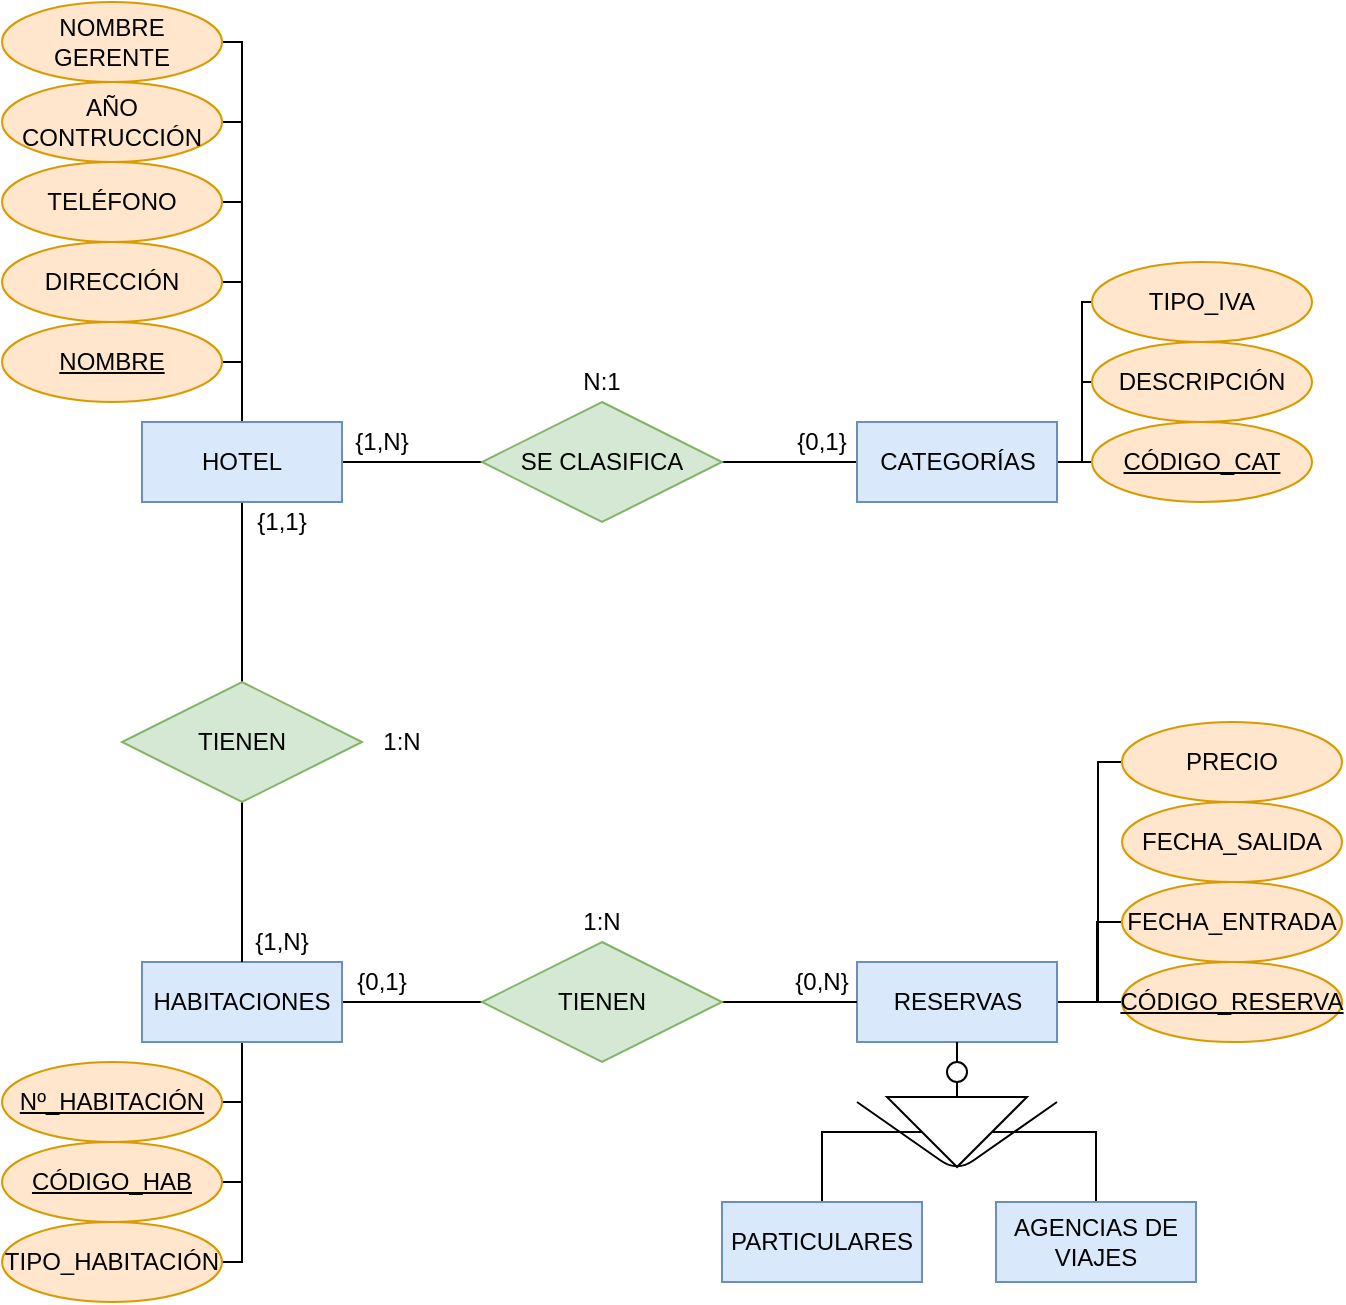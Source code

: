 <mxfile version="13.9.1" type="github">
  <diagram id="jTZtbaq6-RKdwBt1InK6" name="Page-1">
    <mxGraphModel dx="846" dy="904" grid="1" gridSize="10" guides="1" tooltips="1" connect="1" arrows="1" fold="1" page="1" pageScale="1" pageWidth="827" pageHeight="1169" math="0" shadow="0">
      <root>
        <mxCell id="0" />
        <mxCell id="1" parent="0" />
        <mxCell id="QYwv-Z30rqu74ymwgscC-22" style="edgeStyle=orthogonalEdgeStyle;rounded=0;orthogonalLoop=1;jettySize=auto;html=1;exitX=1;exitY=0.5;exitDx=0;exitDy=0;entryX=0;entryY=0.5;entryDx=0;entryDy=0;endArrow=none;endFill=0;" edge="1" parent="1" source="QYwv-Z30rqu74ymwgscC-1" target="QYwv-Z30rqu74ymwgscC-2">
          <mxGeometry relative="1" as="geometry" />
        </mxCell>
        <mxCell id="QYwv-Z30rqu74ymwgscC-24" style="edgeStyle=orthogonalEdgeStyle;rounded=0;orthogonalLoop=1;jettySize=auto;html=1;exitX=0.5;exitY=1;exitDx=0;exitDy=0;entryX=0.5;entryY=0;entryDx=0;entryDy=0;endArrow=none;endFill=0;" edge="1" parent="1" source="QYwv-Z30rqu74ymwgscC-1" target="QYwv-Z30rqu74ymwgscC-8">
          <mxGeometry relative="1" as="geometry" />
        </mxCell>
        <mxCell id="QYwv-Z30rqu74ymwgscC-33" style="edgeStyle=orthogonalEdgeStyle;rounded=0;orthogonalLoop=1;jettySize=auto;html=1;exitX=0.5;exitY=0;exitDx=0;exitDy=0;entryX=1;entryY=0.5;entryDx=0;entryDy=0;endArrow=none;endFill=0;" edge="1" parent="1" source="QYwv-Z30rqu74ymwgscC-1" target="QYwv-Z30rqu74ymwgscC-32">
          <mxGeometry relative="1" as="geometry">
            <Array as="points">
              <mxPoint x="1100" y="20" />
            </Array>
          </mxGeometry>
        </mxCell>
        <mxCell id="QYwv-Z30rqu74ymwgscC-34" style="edgeStyle=orthogonalEdgeStyle;rounded=0;orthogonalLoop=1;jettySize=auto;html=1;exitX=0.5;exitY=0;exitDx=0;exitDy=0;entryX=1;entryY=0.5;entryDx=0;entryDy=0;endArrow=none;endFill=0;" edge="1" parent="1" source="QYwv-Z30rqu74ymwgscC-1" target="QYwv-Z30rqu74ymwgscC-31">
          <mxGeometry relative="1" as="geometry">
            <Array as="points">
              <mxPoint x="1100" y="60" />
            </Array>
          </mxGeometry>
        </mxCell>
        <mxCell id="QYwv-Z30rqu74ymwgscC-35" style="edgeStyle=orthogonalEdgeStyle;rounded=0;orthogonalLoop=1;jettySize=auto;html=1;exitX=0.5;exitY=0;exitDx=0;exitDy=0;entryX=1;entryY=0.5;entryDx=0;entryDy=0;endArrow=none;endFill=0;" edge="1" parent="1" source="QYwv-Z30rqu74ymwgscC-1" target="QYwv-Z30rqu74ymwgscC-30">
          <mxGeometry relative="1" as="geometry">
            <Array as="points">
              <mxPoint x="1100" y="100" />
            </Array>
          </mxGeometry>
        </mxCell>
        <mxCell id="QYwv-Z30rqu74ymwgscC-36" style="edgeStyle=orthogonalEdgeStyle;rounded=0;orthogonalLoop=1;jettySize=auto;html=1;exitX=0.5;exitY=0;exitDx=0;exitDy=0;entryX=1;entryY=0.5;entryDx=0;entryDy=0;endArrow=none;endFill=0;" edge="1" parent="1" source="QYwv-Z30rqu74ymwgscC-1" target="QYwv-Z30rqu74ymwgscC-4">
          <mxGeometry relative="1" as="geometry">
            <Array as="points">
              <mxPoint x="1100" y="140" />
            </Array>
          </mxGeometry>
        </mxCell>
        <mxCell id="QYwv-Z30rqu74ymwgscC-38" style="edgeStyle=orthogonalEdgeStyle;rounded=0;orthogonalLoop=1;jettySize=auto;html=1;exitX=0.5;exitY=0;exitDx=0;exitDy=0;entryX=1;entryY=0.5;entryDx=0;entryDy=0;endArrow=none;endFill=0;" edge="1" parent="1" source="QYwv-Z30rqu74ymwgscC-1" target="QYwv-Z30rqu74ymwgscC-3">
          <mxGeometry relative="1" as="geometry">
            <Array as="points">
              <mxPoint x="1100" y="180" />
            </Array>
          </mxGeometry>
        </mxCell>
        <mxCell id="QYwv-Z30rqu74ymwgscC-1" value="HOTEL" style="whiteSpace=wrap;html=1;align=center;fillColor=#dae8fc;strokeColor=#6c8ebf;" vertex="1" parent="1">
          <mxGeometry x="1050" y="210" width="100" height="40" as="geometry" />
        </mxCell>
        <mxCell id="QYwv-Z30rqu74ymwgscC-23" style="edgeStyle=orthogonalEdgeStyle;rounded=0;orthogonalLoop=1;jettySize=auto;html=1;exitX=1;exitY=0.5;exitDx=0;exitDy=0;endArrow=none;endFill=0;entryX=0;entryY=0.5;entryDx=0;entryDy=0;" edge="1" parent="1" source="QYwv-Z30rqu74ymwgscC-2" target="QYwv-Z30rqu74ymwgscC-5">
          <mxGeometry relative="1" as="geometry">
            <mxPoint x="1400" y="230" as="targetPoint" />
          </mxGeometry>
        </mxCell>
        <mxCell id="QYwv-Z30rqu74ymwgscC-2" value="SE CLASIFICA" style="shape=rhombus;perimeter=rhombusPerimeter;whiteSpace=wrap;html=1;align=center;fillColor=#d5e8d4;strokeColor=#82b366;" vertex="1" parent="1">
          <mxGeometry x="1220" y="200" width="120" height="60" as="geometry" />
        </mxCell>
        <mxCell id="QYwv-Z30rqu74ymwgscC-3" value="NOMBRE" style="ellipse;whiteSpace=wrap;html=1;align=center;fillColor=#ffe6cc;strokeColor=#d79b00;fontStyle=4" vertex="1" parent="1">
          <mxGeometry x="980" y="160" width="110" height="40" as="geometry" />
        </mxCell>
        <mxCell id="QYwv-Z30rqu74ymwgscC-4" value="DIRECCIÓN" style="ellipse;whiteSpace=wrap;html=1;align=center;fillColor=#ffe6cc;strokeColor=#d79b00;fontStyle=0" vertex="1" parent="1">
          <mxGeometry x="980" y="120" width="110" height="40" as="geometry" />
        </mxCell>
        <mxCell id="QYwv-Z30rqu74ymwgscC-42" style="edgeStyle=orthogonalEdgeStyle;rounded=0;orthogonalLoop=1;jettySize=auto;html=1;exitX=1;exitY=0.5;exitDx=0;exitDy=0;entryX=0;entryY=0.5;entryDx=0;entryDy=0;endArrow=none;endFill=0;" edge="1" parent="1" source="QYwv-Z30rqu74ymwgscC-5" target="QYwv-Z30rqu74ymwgscC-6">
          <mxGeometry relative="1" as="geometry" />
        </mxCell>
        <mxCell id="QYwv-Z30rqu74ymwgscC-43" style="edgeStyle=orthogonalEdgeStyle;rounded=0;orthogonalLoop=1;jettySize=auto;html=1;exitX=1;exitY=0.5;exitDx=0;exitDy=0;entryX=0;entryY=0.5;entryDx=0;entryDy=0;endArrow=none;endFill=0;" edge="1" parent="1" source="QYwv-Z30rqu74ymwgscC-5" target="QYwv-Z30rqu74ymwgscC-40">
          <mxGeometry relative="1" as="geometry">
            <Array as="points">
              <mxPoint x="1520" y="230" />
              <mxPoint x="1520" y="190" />
            </Array>
          </mxGeometry>
        </mxCell>
        <mxCell id="QYwv-Z30rqu74ymwgscC-44" style="edgeStyle=orthogonalEdgeStyle;rounded=0;orthogonalLoop=1;jettySize=auto;html=1;exitX=1;exitY=0.5;exitDx=0;exitDy=0;entryX=0;entryY=0.5;entryDx=0;entryDy=0;endArrow=none;endFill=0;" edge="1" parent="1" source="QYwv-Z30rqu74ymwgscC-5" target="QYwv-Z30rqu74ymwgscC-41">
          <mxGeometry relative="1" as="geometry">
            <Array as="points">
              <mxPoint x="1520" y="230" />
            </Array>
          </mxGeometry>
        </mxCell>
        <mxCell id="QYwv-Z30rqu74ymwgscC-5" value="CATEGORÍAS" style="whiteSpace=wrap;html=1;align=center;fillColor=#dae8fc;strokeColor=#6c8ebf;" vertex="1" parent="1">
          <mxGeometry x="1407.5" y="210" width="100" height="40" as="geometry" />
        </mxCell>
        <mxCell id="QYwv-Z30rqu74ymwgscC-6" value="CÓDIGO_CAT" style="ellipse;whiteSpace=wrap;html=1;align=center;fillColor=#ffe6cc;strokeColor=#d79b00;fontStyle=4" vertex="1" parent="1">
          <mxGeometry x="1525" y="210" width="110" height="40" as="geometry" />
        </mxCell>
        <mxCell id="QYwv-Z30rqu74ymwgscC-26" style="edgeStyle=orthogonalEdgeStyle;rounded=0;orthogonalLoop=1;jettySize=auto;html=1;exitX=1;exitY=0.5;exitDx=0;exitDy=0;entryX=0;entryY=0.5;entryDx=0;entryDy=0;endArrow=none;endFill=0;" edge="1" parent="1" source="QYwv-Z30rqu74ymwgscC-7" target="QYwv-Z30rqu74ymwgscC-12">
          <mxGeometry relative="1" as="geometry" />
        </mxCell>
        <mxCell id="QYwv-Z30rqu74ymwgscC-59" style="edgeStyle=orthogonalEdgeStyle;rounded=0;orthogonalLoop=1;jettySize=auto;html=1;exitX=0.5;exitY=1;exitDx=0;exitDy=0;entryX=1;entryY=0.5;entryDx=0;entryDy=0;endArrow=none;endFill=0;" edge="1" parent="1" source="QYwv-Z30rqu74ymwgscC-7" target="QYwv-Z30rqu74ymwgscC-9">
          <mxGeometry relative="1" as="geometry">
            <Array as="points">
              <mxPoint x="1100" y="550" />
            </Array>
          </mxGeometry>
        </mxCell>
        <mxCell id="QYwv-Z30rqu74ymwgscC-60" style="edgeStyle=orthogonalEdgeStyle;rounded=0;orthogonalLoop=1;jettySize=auto;html=1;exitX=0.5;exitY=1;exitDx=0;exitDy=0;entryX=1;entryY=0.5;entryDx=0;entryDy=0;endArrow=none;endFill=0;" edge="1" parent="1" source="QYwv-Z30rqu74ymwgscC-7" target="QYwv-Z30rqu74ymwgscC-10">
          <mxGeometry relative="1" as="geometry">
            <Array as="points">
              <mxPoint x="1100" y="590" />
            </Array>
          </mxGeometry>
        </mxCell>
        <mxCell id="QYwv-Z30rqu74ymwgscC-61" style="edgeStyle=orthogonalEdgeStyle;rounded=0;orthogonalLoop=1;jettySize=auto;html=1;exitX=0.5;exitY=1;exitDx=0;exitDy=0;entryX=1;entryY=0.5;entryDx=0;entryDy=0;endArrow=none;endFill=0;" edge="1" parent="1" source="QYwv-Z30rqu74ymwgscC-7" target="QYwv-Z30rqu74ymwgscC-58">
          <mxGeometry relative="1" as="geometry">
            <Array as="points">
              <mxPoint x="1100" y="630" />
            </Array>
          </mxGeometry>
        </mxCell>
        <mxCell id="QYwv-Z30rqu74ymwgscC-7" value="HABITACIONES" style="whiteSpace=wrap;html=1;align=center;fillColor=#dae8fc;strokeColor=#6c8ebf;" vertex="1" parent="1">
          <mxGeometry x="1050" y="480" width="100" height="40" as="geometry" />
        </mxCell>
        <mxCell id="QYwv-Z30rqu74ymwgscC-25" style="edgeStyle=orthogonalEdgeStyle;rounded=0;orthogonalLoop=1;jettySize=auto;html=1;exitX=0.5;exitY=1;exitDx=0;exitDy=0;entryX=0.5;entryY=0;entryDx=0;entryDy=0;endArrow=none;endFill=0;" edge="1" parent="1" source="QYwv-Z30rqu74ymwgscC-8" target="QYwv-Z30rqu74ymwgscC-7">
          <mxGeometry relative="1" as="geometry" />
        </mxCell>
        <mxCell id="QYwv-Z30rqu74ymwgscC-8" value="TIENEN" style="shape=rhombus;perimeter=rhombusPerimeter;whiteSpace=wrap;html=1;align=center;fillColor=#d5e8d4;strokeColor=#82b366;" vertex="1" parent="1">
          <mxGeometry x="1040" y="340" width="120" height="60" as="geometry" />
        </mxCell>
        <mxCell id="QYwv-Z30rqu74ymwgscC-9" value="Nº_HABITACIÓN" style="ellipse;whiteSpace=wrap;html=1;align=center;fillColor=#ffe6cc;strokeColor=#d79b00;fontStyle=4" vertex="1" parent="1">
          <mxGeometry x="980" y="530" width="110" height="40" as="geometry" />
        </mxCell>
        <mxCell id="QYwv-Z30rqu74ymwgscC-10" value="CÓDIGO_HAB" style="ellipse;whiteSpace=wrap;html=1;align=center;fillColor=#ffe6cc;strokeColor=#d79b00;fontStyle=4" vertex="1" parent="1">
          <mxGeometry x="980" y="570" width="110" height="40" as="geometry" />
        </mxCell>
        <mxCell id="QYwv-Z30rqu74ymwgscC-55" style="edgeStyle=orthogonalEdgeStyle;rounded=0;orthogonalLoop=1;jettySize=auto;html=1;exitX=1;exitY=0.5;exitDx=0;exitDy=0;entryX=0;entryY=0.5;entryDx=0;entryDy=0;endArrow=none;endFill=0;" edge="1" parent="1" source="QYwv-Z30rqu74ymwgscC-11" target="QYwv-Z30rqu74ymwgscC-51">
          <mxGeometry relative="1" as="geometry" />
        </mxCell>
        <mxCell id="QYwv-Z30rqu74ymwgscC-56" style="edgeStyle=orthogonalEdgeStyle;rounded=0;orthogonalLoop=1;jettySize=auto;html=1;exitX=1;exitY=0.5;exitDx=0;exitDy=0;entryX=0;entryY=0.5;entryDx=0;entryDy=0;endArrow=none;endFill=0;" edge="1" parent="1" source="QYwv-Z30rqu74ymwgscC-11" target="QYwv-Z30rqu74ymwgscC-52">
          <mxGeometry relative="1" as="geometry" />
        </mxCell>
        <mxCell id="QYwv-Z30rqu74ymwgscC-57" style="edgeStyle=orthogonalEdgeStyle;rounded=0;orthogonalLoop=1;jettySize=auto;html=1;exitX=1;exitY=0.5;exitDx=0;exitDy=0;entryX=0;entryY=0.5;entryDx=0;entryDy=0;endArrow=none;endFill=0;" edge="1" parent="1" source="QYwv-Z30rqu74ymwgscC-11" target="QYwv-Z30rqu74ymwgscC-54">
          <mxGeometry relative="1" as="geometry">
            <Array as="points">
              <mxPoint x="1528" y="500" />
              <mxPoint x="1528" y="380" />
            </Array>
          </mxGeometry>
        </mxCell>
        <mxCell id="QYwv-Z30rqu74ymwgscC-11" value="RESERVAS" style="whiteSpace=wrap;html=1;align=center;fillColor=#dae8fc;strokeColor=#6c8ebf;" vertex="1" parent="1">
          <mxGeometry x="1407.5" y="480" width="100" height="40" as="geometry" />
        </mxCell>
        <mxCell id="QYwv-Z30rqu74ymwgscC-27" style="edgeStyle=orthogonalEdgeStyle;rounded=0;orthogonalLoop=1;jettySize=auto;html=1;exitX=1;exitY=0.5;exitDx=0;exitDy=0;entryX=0;entryY=0.5;entryDx=0;entryDy=0;endArrow=none;endFill=0;" edge="1" parent="1" source="QYwv-Z30rqu74ymwgscC-12" target="QYwv-Z30rqu74ymwgscC-11">
          <mxGeometry relative="1" as="geometry" />
        </mxCell>
        <mxCell id="QYwv-Z30rqu74ymwgscC-12" value="TIENEN" style="shape=rhombus;perimeter=rhombusPerimeter;whiteSpace=wrap;html=1;align=center;fillColor=#d5e8d4;strokeColor=#82b366;" vertex="1" parent="1">
          <mxGeometry x="1220" y="470" width="120" height="60" as="geometry" />
        </mxCell>
        <mxCell id="QYwv-Z30rqu74ymwgscC-15" style="edgeStyle=orthogonalEdgeStyle;rounded=0;orthogonalLoop=1;jettySize=auto;html=1;exitX=0;exitY=0.5;exitDx=0;exitDy=0;entryX=0.5;entryY=1;entryDx=0;entryDy=0;endArrow=none;endFill=0;" edge="1" parent="1" source="QYwv-Z30rqu74ymwgscC-13" target="QYwv-Z30rqu74ymwgscC-14">
          <mxGeometry relative="1" as="geometry" />
        </mxCell>
        <mxCell id="QYwv-Z30rqu74ymwgscC-20" style="edgeStyle=orthogonalEdgeStyle;rounded=0;orthogonalLoop=1;jettySize=auto;html=1;exitX=0.5;exitY=1;exitDx=0;exitDy=0;entryX=0.5;entryY=0;entryDx=0;entryDy=0;endArrow=none;endFill=0;" edge="1" parent="1" source="QYwv-Z30rqu74ymwgscC-13" target="QYwv-Z30rqu74ymwgscC-18">
          <mxGeometry relative="1" as="geometry">
            <Array as="points">
              <mxPoint x="1390.5" y="565" />
            </Array>
          </mxGeometry>
        </mxCell>
        <mxCell id="QYwv-Z30rqu74ymwgscC-21" style="edgeStyle=orthogonalEdgeStyle;rounded=0;orthogonalLoop=1;jettySize=auto;html=1;exitX=0.5;exitY=0;exitDx=0;exitDy=0;entryX=0.5;entryY=0;entryDx=0;entryDy=0;endArrow=none;endFill=0;" edge="1" parent="1" source="QYwv-Z30rqu74ymwgscC-13" target="QYwv-Z30rqu74ymwgscC-19">
          <mxGeometry relative="1" as="geometry">
            <Array as="points">
              <mxPoint x="1527.5" y="565" />
            </Array>
          </mxGeometry>
        </mxCell>
        <mxCell id="QYwv-Z30rqu74ymwgscC-13" value="" style="triangle;whiteSpace=wrap;html=1;rotation=90;" vertex="1" parent="1">
          <mxGeometry x="1440" y="530" width="35" height="70" as="geometry" />
        </mxCell>
        <mxCell id="QYwv-Z30rqu74ymwgscC-16" style="edgeStyle=orthogonalEdgeStyle;rounded=0;orthogonalLoop=1;jettySize=auto;html=1;exitX=0.5;exitY=0;exitDx=0;exitDy=0;entryX=0.5;entryY=1;entryDx=0;entryDy=0;endArrow=none;endFill=0;" edge="1" parent="1" source="QYwv-Z30rqu74ymwgscC-14" target="QYwv-Z30rqu74ymwgscC-11">
          <mxGeometry relative="1" as="geometry" />
        </mxCell>
        <mxCell id="QYwv-Z30rqu74ymwgscC-14" value="" style="ellipse;whiteSpace=wrap;html=1;aspect=fixed;" vertex="1" parent="1">
          <mxGeometry x="1452.5" y="530" width="10" height="10" as="geometry" />
        </mxCell>
        <mxCell id="QYwv-Z30rqu74ymwgscC-17" value="" style="endArrow=none;html=1;" edge="1" parent="1">
          <mxGeometry width="50" height="50" relative="1" as="geometry">
            <mxPoint x="1407.5" y="550" as="sourcePoint" />
            <mxPoint x="1507.5" y="550" as="targetPoint" />
            <Array as="points">
              <mxPoint x="1457.5" y="585" />
            </Array>
          </mxGeometry>
        </mxCell>
        <mxCell id="QYwv-Z30rqu74ymwgscC-18" value="PARTICULARES" style="whiteSpace=wrap;html=1;align=center;fillColor=#dae8fc;strokeColor=#6c8ebf;" vertex="1" parent="1">
          <mxGeometry x="1340" y="600" width="100" height="40" as="geometry" />
        </mxCell>
        <mxCell id="QYwv-Z30rqu74ymwgscC-19" value="AGENCIAS DE VIAJES" style="whiteSpace=wrap;html=1;align=center;fillColor=#dae8fc;strokeColor=#6c8ebf;" vertex="1" parent="1">
          <mxGeometry x="1477" y="600" width="100" height="40" as="geometry" />
        </mxCell>
        <mxCell id="QYwv-Z30rqu74ymwgscC-28" value="N:1" style="text;html=1;strokeColor=none;fillColor=none;align=center;verticalAlign=middle;whiteSpace=wrap;rounded=0;" vertex="1" parent="1">
          <mxGeometry x="1260" y="180" width="40" height="20" as="geometry" />
        </mxCell>
        <mxCell id="QYwv-Z30rqu74ymwgscC-29" value="{0,1}" style="text;html=1;strokeColor=none;fillColor=none;align=center;verticalAlign=middle;whiteSpace=wrap;rounded=0;" vertex="1" parent="1">
          <mxGeometry x="1370" y="210" width="40" height="20" as="geometry" />
        </mxCell>
        <mxCell id="QYwv-Z30rqu74ymwgscC-30" value="TELÉFONO" style="ellipse;whiteSpace=wrap;html=1;align=center;fillColor=#ffe6cc;strokeColor=#d79b00;fontStyle=0" vertex="1" parent="1">
          <mxGeometry x="980" y="80" width="110" height="40" as="geometry" />
        </mxCell>
        <mxCell id="QYwv-Z30rqu74ymwgscC-31" value="AÑO CONTRUCCIÓN" style="ellipse;whiteSpace=wrap;html=1;align=center;fillColor=#ffe6cc;strokeColor=#d79b00;fontStyle=0" vertex="1" parent="1">
          <mxGeometry x="980" y="40" width="110" height="40" as="geometry" />
        </mxCell>
        <mxCell id="QYwv-Z30rqu74ymwgscC-32" value="NOMBRE GERENTE" style="ellipse;whiteSpace=wrap;html=1;align=center;fillColor=#ffe6cc;strokeColor=#d79b00;fontStyle=0" vertex="1" parent="1">
          <mxGeometry x="980" width="110" height="40" as="geometry" />
        </mxCell>
        <mxCell id="QYwv-Z30rqu74ymwgscC-39" value="{1,N}" style="text;html=1;strokeColor=none;fillColor=none;align=center;verticalAlign=middle;whiteSpace=wrap;rounded=0;" vertex="1" parent="1">
          <mxGeometry x="1150" y="210" width="40" height="20" as="geometry" />
        </mxCell>
        <mxCell id="QYwv-Z30rqu74ymwgscC-40" value="DESCRIPCIÓN" style="ellipse;whiteSpace=wrap;html=1;align=center;fillColor=#ffe6cc;strokeColor=#d79b00;fontStyle=0" vertex="1" parent="1">
          <mxGeometry x="1525" y="170" width="110" height="40" as="geometry" />
        </mxCell>
        <mxCell id="QYwv-Z30rqu74ymwgscC-41" value="TIPO_IVA" style="ellipse;whiteSpace=wrap;html=1;align=center;fillColor=#ffe6cc;strokeColor=#d79b00;fontStyle=0" vertex="1" parent="1">
          <mxGeometry x="1525" y="130" width="110" height="40" as="geometry" />
        </mxCell>
        <mxCell id="QYwv-Z30rqu74ymwgscC-45" value="{1,1}" style="text;html=1;strokeColor=none;fillColor=none;align=center;verticalAlign=middle;whiteSpace=wrap;rounded=0;" vertex="1" parent="1">
          <mxGeometry x="1100" y="250" width="40" height="20" as="geometry" />
        </mxCell>
        <mxCell id="QYwv-Z30rqu74ymwgscC-46" value="{1,N}" style="text;html=1;strokeColor=none;fillColor=none;align=center;verticalAlign=middle;whiteSpace=wrap;rounded=0;" vertex="1" parent="1">
          <mxGeometry x="1100" y="460" width="40" height="20" as="geometry" />
        </mxCell>
        <mxCell id="QYwv-Z30rqu74ymwgscC-47" value="1:N" style="text;html=1;strokeColor=none;fillColor=none;align=center;verticalAlign=middle;whiteSpace=wrap;rounded=0;" vertex="1" parent="1">
          <mxGeometry x="1160" y="360" width="40" height="20" as="geometry" />
        </mxCell>
        <mxCell id="QYwv-Z30rqu74ymwgscC-48" value="{0,1}" style="text;html=1;strokeColor=none;fillColor=none;align=center;verticalAlign=middle;whiteSpace=wrap;rounded=0;" vertex="1" parent="1">
          <mxGeometry x="1150" y="480" width="40" height="20" as="geometry" />
        </mxCell>
        <mxCell id="QYwv-Z30rqu74ymwgscC-49" value="{0,N}" style="text;html=1;strokeColor=none;fillColor=none;align=center;verticalAlign=middle;whiteSpace=wrap;rounded=0;" vertex="1" parent="1">
          <mxGeometry x="1370" y="480" width="40" height="20" as="geometry" />
        </mxCell>
        <mxCell id="QYwv-Z30rqu74ymwgscC-50" value="1:N" style="text;html=1;strokeColor=none;fillColor=none;align=center;verticalAlign=middle;whiteSpace=wrap;rounded=0;" vertex="1" parent="1">
          <mxGeometry x="1260" y="450" width="40" height="20" as="geometry" />
        </mxCell>
        <mxCell id="QYwv-Z30rqu74ymwgscC-51" value="CÓDIGO_RESERVA" style="ellipse;whiteSpace=wrap;html=1;align=center;fillColor=#ffe6cc;strokeColor=#d79b00;fontStyle=4" vertex="1" parent="1">
          <mxGeometry x="1540" y="480" width="110" height="40" as="geometry" />
        </mxCell>
        <mxCell id="QYwv-Z30rqu74ymwgscC-52" value="FECHA_ENTRADA" style="ellipse;whiteSpace=wrap;html=1;align=center;fillColor=#ffe6cc;strokeColor=#d79b00;fontStyle=0" vertex="1" parent="1">
          <mxGeometry x="1540" y="440" width="110" height="40" as="geometry" />
        </mxCell>
        <mxCell id="QYwv-Z30rqu74ymwgscC-53" value="FECHA_SALIDA" style="ellipse;whiteSpace=wrap;html=1;align=center;fillColor=#ffe6cc;strokeColor=#d79b00;fontStyle=0" vertex="1" parent="1">
          <mxGeometry x="1540" y="400" width="110" height="40" as="geometry" />
        </mxCell>
        <mxCell id="QYwv-Z30rqu74ymwgscC-54" value="PRECIO" style="ellipse;whiteSpace=wrap;html=1;align=center;fillColor=#ffe6cc;strokeColor=#d79b00;fontStyle=0" vertex="1" parent="1">
          <mxGeometry x="1540" y="360" width="110" height="40" as="geometry" />
        </mxCell>
        <mxCell id="QYwv-Z30rqu74ymwgscC-58" value="TIPO_HABITACIÓN" style="ellipse;whiteSpace=wrap;html=1;align=center;fillColor=#ffe6cc;strokeColor=#d79b00;fontStyle=0" vertex="1" parent="1">
          <mxGeometry x="980" y="610" width="110" height="40" as="geometry" />
        </mxCell>
      </root>
    </mxGraphModel>
  </diagram>
</mxfile>

